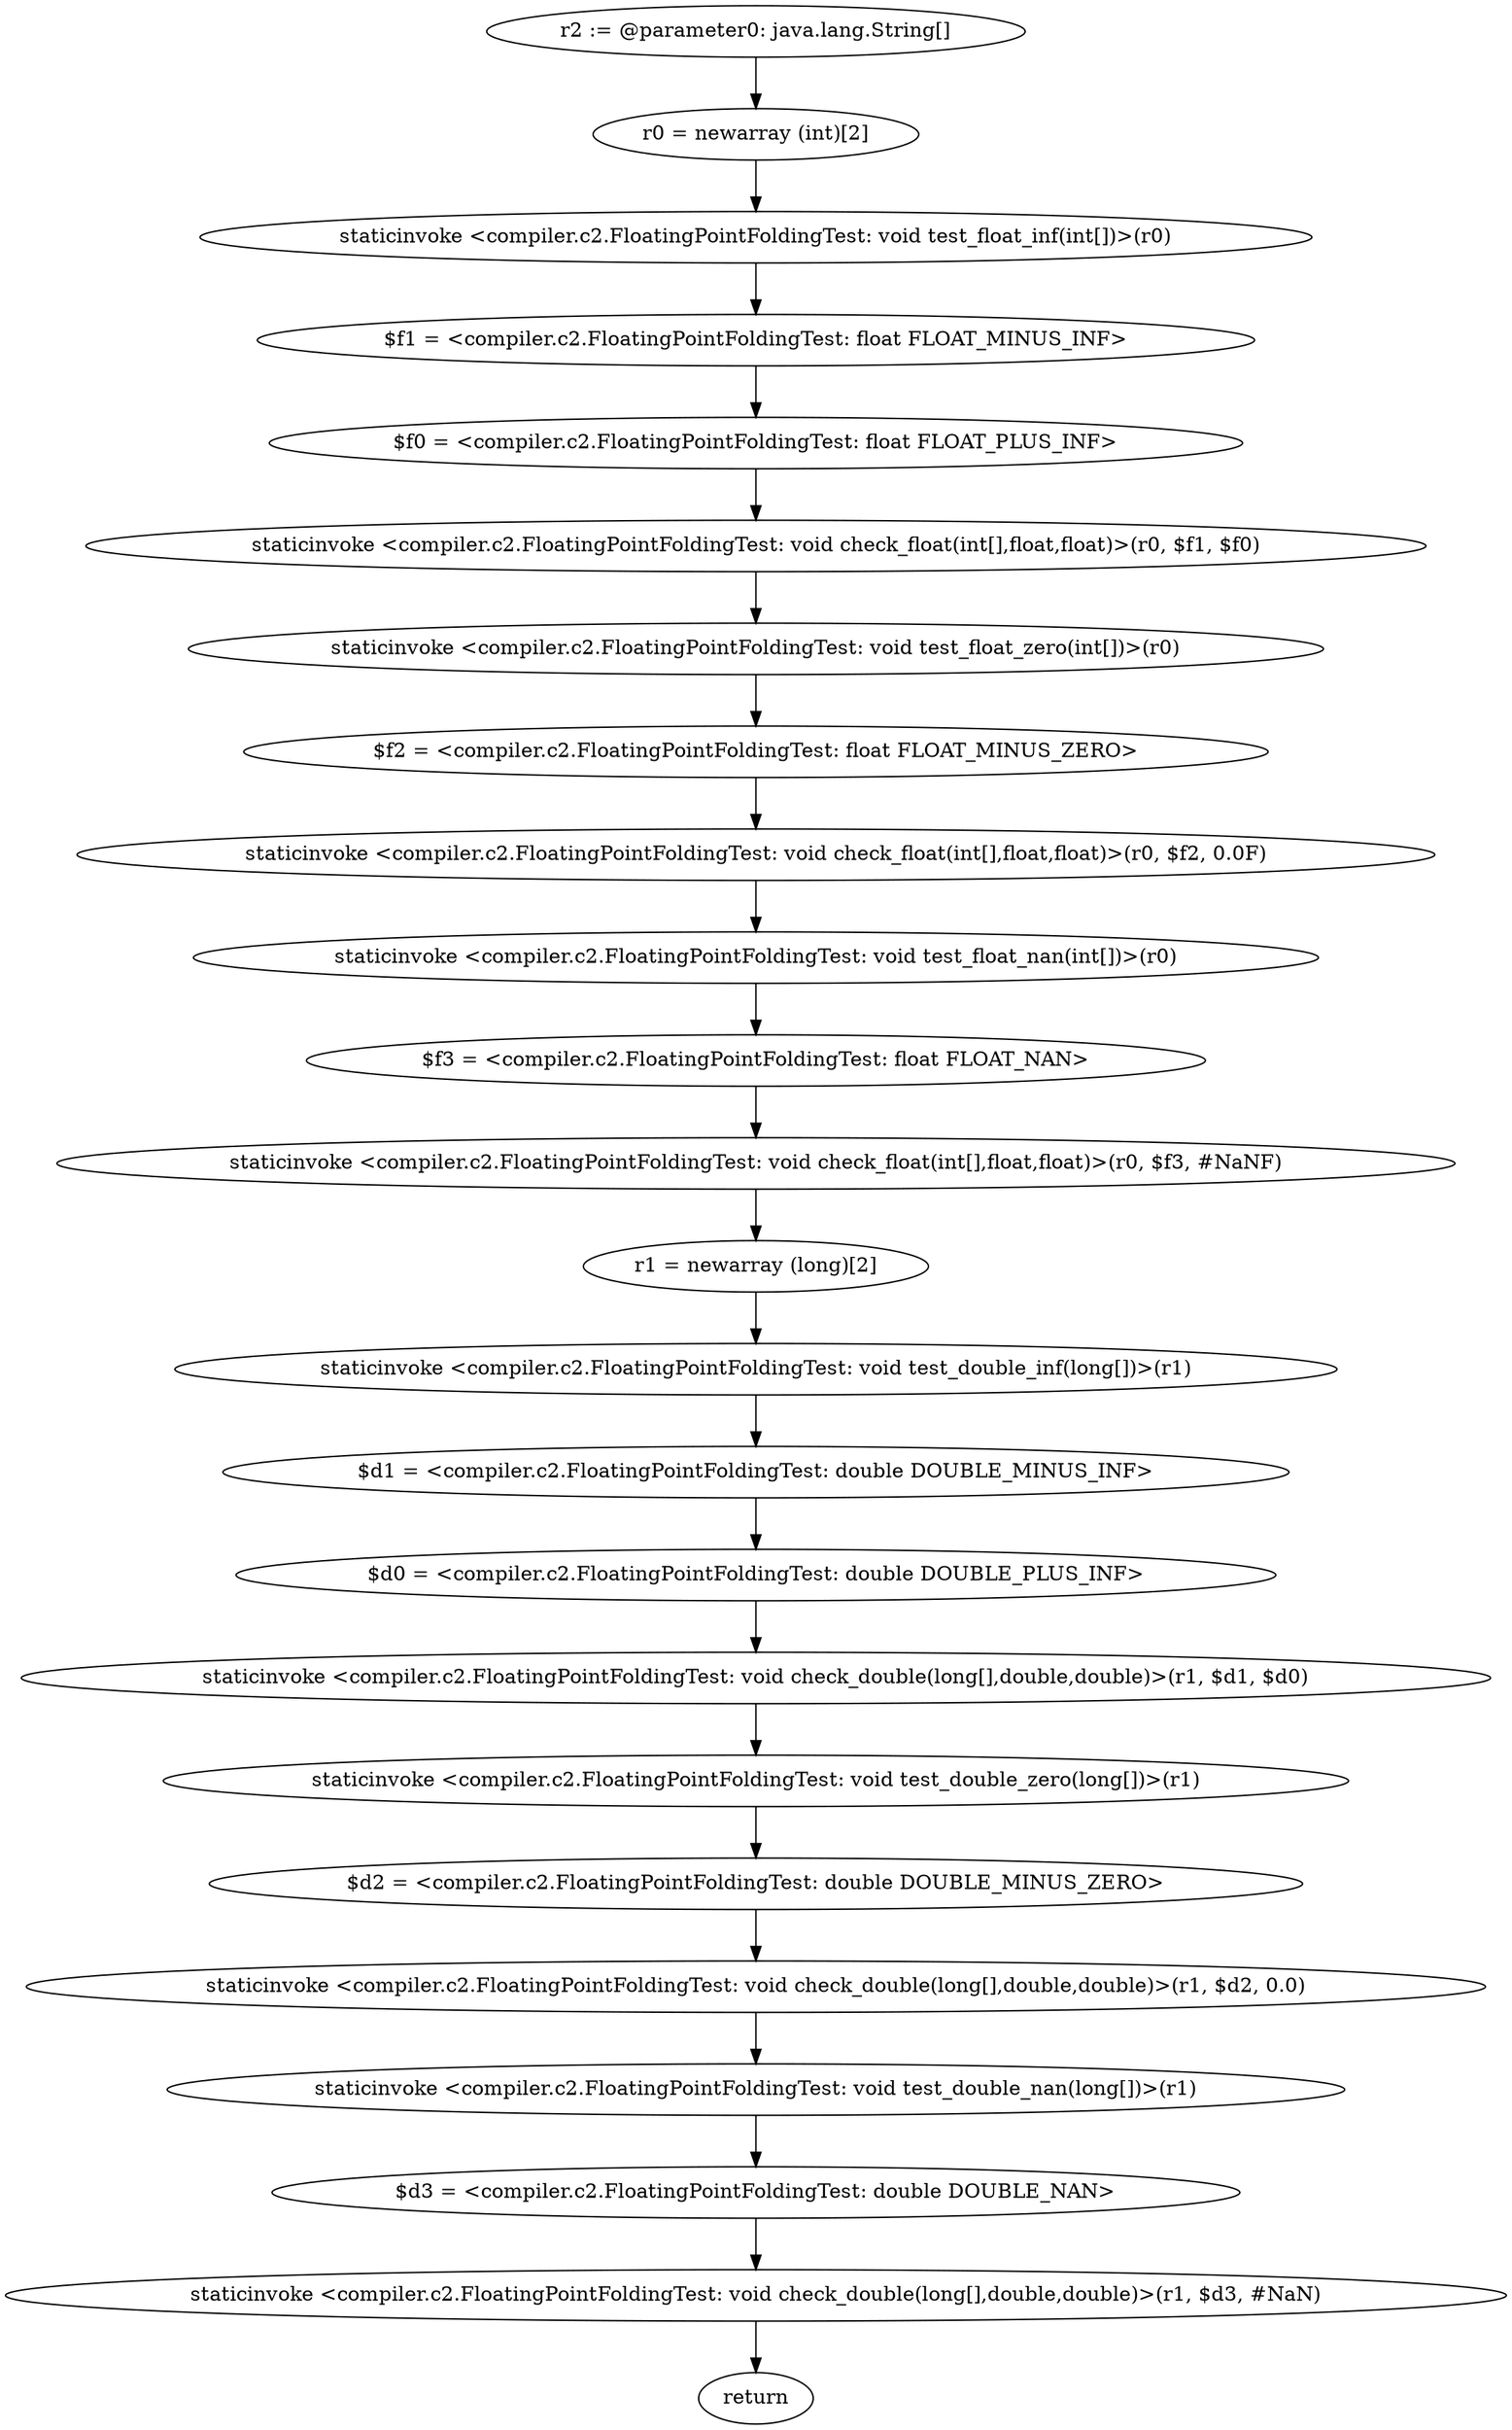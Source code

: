 digraph "unitGraph" {
    "r2 := @parameter0: java.lang.String[]"
    "r0 = newarray (int)[2]"
    "staticinvoke <compiler.c2.FloatingPointFoldingTest: void test_float_inf(int[])>(r0)"
    "$f1 = <compiler.c2.FloatingPointFoldingTest: float FLOAT_MINUS_INF>"
    "$f0 = <compiler.c2.FloatingPointFoldingTest: float FLOAT_PLUS_INF>"
    "staticinvoke <compiler.c2.FloatingPointFoldingTest: void check_float(int[],float,float)>(r0, $f1, $f0)"
    "staticinvoke <compiler.c2.FloatingPointFoldingTest: void test_float_zero(int[])>(r0)"
    "$f2 = <compiler.c2.FloatingPointFoldingTest: float FLOAT_MINUS_ZERO>"
    "staticinvoke <compiler.c2.FloatingPointFoldingTest: void check_float(int[],float,float)>(r0, $f2, 0.0F)"
    "staticinvoke <compiler.c2.FloatingPointFoldingTest: void test_float_nan(int[])>(r0)"
    "$f3 = <compiler.c2.FloatingPointFoldingTest: float FLOAT_NAN>"
    "staticinvoke <compiler.c2.FloatingPointFoldingTest: void check_float(int[],float,float)>(r0, $f3, #NaNF)"
    "r1 = newarray (long)[2]"
    "staticinvoke <compiler.c2.FloatingPointFoldingTest: void test_double_inf(long[])>(r1)"
    "$d1 = <compiler.c2.FloatingPointFoldingTest: double DOUBLE_MINUS_INF>"
    "$d0 = <compiler.c2.FloatingPointFoldingTest: double DOUBLE_PLUS_INF>"
    "staticinvoke <compiler.c2.FloatingPointFoldingTest: void check_double(long[],double,double)>(r1, $d1, $d0)"
    "staticinvoke <compiler.c2.FloatingPointFoldingTest: void test_double_zero(long[])>(r1)"
    "$d2 = <compiler.c2.FloatingPointFoldingTest: double DOUBLE_MINUS_ZERO>"
    "staticinvoke <compiler.c2.FloatingPointFoldingTest: void check_double(long[],double,double)>(r1, $d2, 0.0)"
    "staticinvoke <compiler.c2.FloatingPointFoldingTest: void test_double_nan(long[])>(r1)"
    "$d3 = <compiler.c2.FloatingPointFoldingTest: double DOUBLE_NAN>"
    "staticinvoke <compiler.c2.FloatingPointFoldingTest: void check_double(long[],double,double)>(r1, $d3, #NaN)"
    "return"
    "r2 := @parameter0: java.lang.String[]"->"r0 = newarray (int)[2]";
    "r0 = newarray (int)[2]"->"staticinvoke <compiler.c2.FloatingPointFoldingTest: void test_float_inf(int[])>(r0)";
    "staticinvoke <compiler.c2.FloatingPointFoldingTest: void test_float_inf(int[])>(r0)"->"$f1 = <compiler.c2.FloatingPointFoldingTest: float FLOAT_MINUS_INF>";
    "$f1 = <compiler.c2.FloatingPointFoldingTest: float FLOAT_MINUS_INF>"->"$f0 = <compiler.c2.FloatingPointFoldingTest: float FLOAT_PLUS_INF>";
    "$f0 = <compiler.c2.FloatingPointFoldingTest: float FLOAT_PLUS_INF>"->"staticinvoke <compiler.c2.FloatingPointFoldingTest: void check_float(int[],float,float)>(r0, $f1, $f0)";
    "staticinvoke <compiler.c2.FloatingPointFoldingTest: void check_float(int[],float,float)>(r0, $f1, $f0)"->"staticinvoke <compiler.c2.FloatingPointFoldingTest: void test_float_zero(int[])>(r0)";
    "staticinvoke <compiler.c2.FloatingPointFoldingTest: void test_float_zero(int[])>(r0)"->"$f2 = <compiler.c2.FloatingPointFoldingTest: float FLOAT_MINUS_ZERO>";
    "$f2 = <compiler.c2.FloatingPointFoldingTest: float FLOAT_MINUS_ZERO>"->"staticinvoke <compiler.c2.FloatingPointFoldingTest: void check_float(int[],float,float)>(r0, $f2, 0.0F)";
    "staticinvoke <compiler.c2.FloatingPointFoldingTest: void check_float(int[],float,float)>(r0, $f2, 0.0F)"->"staticinvoke <compiler.c2.FloatingPointFoldingTest: void test_float_nan(int[])>(r0)";
    "staticinvoke <compiler.c2.FloatingPointFoldingTest: void test_float_nan(int[])>(r0)"->"$f3 = <compiler.c2.FloatingPointFoldingTest: float FLOAT_NAN>";
    "$f3 = <compiler.c2.FloatingPointFoldingTest: float FLOAT_NAN>"->"staticinvoke <compiler.c2.FloatingPointFoldingTest: void check_float(int[],float,float)>(r0, $f3, #NaNF)";
    "staticinvoke <compiler.c2.FloatingPointFoldingTest: void check_float(int[],float,float)>(r0, $f3, #NaNF)"->"r1 = newarray (long)[2]";
    "r1 = newarray (long)[2]"->"staticinvoke <compiler.c2.FloatingPointFoldingTest: void test_double_inf(long[])>(r1)";
    "staticinvoke <compiler.c2.FloatingPointFoldingTest: void test_double_inf(long[])>(r1)"->"$d1 = <compiler.c2.FloatingPointFoldingTest: double DOUBLE_MINUS_INF>";
    "$d1 = <compiler.c2.FloatingPointFoldingTest: double DOUBLE_MINUS_INF>"->"$d0 = <compiler.c2.FloatingPointFoldingTest: double DOUBLE_PLUS_INF>";
    "$d0 = <compiler.c2.FloatingPointFoldingTest: double DOUBLE_PLUS_INF>"->"staticinvoke <compiler.c2.FloatingPointFoldingTest: void check_double(long[],double,double)>(r1, $d1, $d0)";
    "staticinvoke <compiler.c2.FloatingPointFoldingTest: void check_double(long[],double,double)>(r1, $d1, $d0)"->"staticinvoke <compiler.c2.FloatingPointFoldingTest: void test_double_zero(long[])>(r1)";
    "staticinvoke <compiler.c2.FloatingPointFoldingTest: void test_double_zero(long[])>(r1)"->"$d2 = <compiler.c2.FloatingPointFoldingTest: double DOUBLE_MINUS_ZERO>";
    "$d2 = <compiler.c2.FloatingPointFoldingTest: double DOUBLE_MINUS_ZERO>"->"staticinvoke <compiler.c2.FloatingPointFoldingTest: void check_double(long[],double,double)>(r1, $d2, 0.0)";
    "staticinvoke <compiler.c2.FloatingPointFoldingTest: void check_double(long[],double,double)>(r1, $d2, 0.0)"->"staticinvoke <compiler.c2.FloatingPointFoldingTest: void test_double_nan(long[])>(r1)";
    "staticinvoke <compiler.c2.FloatingPointFoldingTest: void test_double_nan(long[])>(r1)"->"$d3 = <compiler.c2.FloatingPointFoldingTest: double DOUBLE_NAN>";
    "$d3 = <compiler.c2.FloatingPointFoldingTest: double DOUBLE_NAN>"->"staticinvoke <compiler.c2.FloatingPointFoldingTest: void check_double(long[],double,double)>(r1, $d3, #NaN)";
    "staticinvoke <compiler.c2.FloatingPointFoldingTest: void check_double(long[],double,double)>(r1, $d3, #NaN)"->"return";
}
